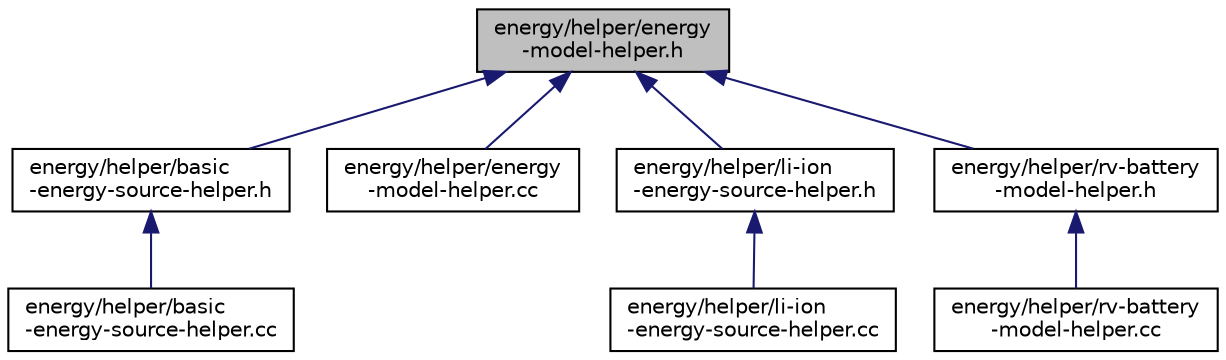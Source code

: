 digraph "energy/helper/energy-model-helper.h"
{
  edge [fontname="Helvetica",fontsize="10",labelfontname="Helvetica",labelfontsize="10"];
  node [fontname="Helvetica",fontsize="10",shape=record];
  Node1 [label="energy/helper/energy\l-model-helper.h",height=0.2,width=0.4,color="black", fillcolor="grey75", style="filled", fontcolor="black"];
  Node1 -> Node2 [dir="back",color="midnightblue",fontsize="10",style="solid"];
  Node2 [label="energy/helper/basic\l-energy-source-helper.h",height=0.2,width=0.4,color="black", fillcolor="white", style="filled",URL="$d1/dff/basic-energy-source-helper_8h.html"];
  Node2 -> Node3 [dir="back",color="midnightblue",fontsize="10",style="solid"];
  Node3 [label="energy/helper/basic\l-energy-source-helper.cc",height=0.2,width=0.4,color="black", fillcolor="white", style="filled",URL="$d5/d07/basic-energy-source-helper_8cc.html"];
  Node1 -> Node4 [dir="back",color="midnightblue",fontsize="10",style="solid"];
  Node4 [label="energy/helper/energy\l-model-helper.cc",height=0.2,width=0.4,color="black", fillcolor="white", style="filled",URL="$d3/d0a/energy-model-helper_8cc.html"];
  Node1 -> Node5 [dir="back",color="midnightblue",fontsize="10",style="solid"];
  Node5 [label="energy/helper/li-ion\l-energy-source-helper.h",height=0.2,width=0.4,color="black", fillcolor="white", style="filled",URL="$db/df9/li-ion-energy-source-helper_8h.html"];
  Node5 -> Node6 [dir="back",color="midnightblue",fontsize="10",style="solid"];
  Node6 [label="energy/helper/li-ion\l-energy-source-helper.cc",height=0.2,width=0.4,color="black", fillcolor="white", style="filled",URL="$d0/d2c/li-ion-energy-source-helper_8cc.html"];
  Node1 -> Node7 [dir="back",color="midnightblue",fontsize="10",style="solid"];
  Node7 [label="energy/helper/rv-battery\l-model-helper.h",height=0.2,width=0.4,color="black", fillcolor="white", style="filled",URL="$d4/d07/rv-battery-model-helper_8h.html"];
  Node7 -> Node8 [dir="back",color="midnightblue",fontsize="10",style="solid"];
  Node8 [label="energy/helper/rv-battery\l-model-helper.cc",height=0.2,width=0.4,color="black", fillcolor="white", style="filled",URL="$d7/d3e/rv-battery-model-helper_8cc.html"];
}
